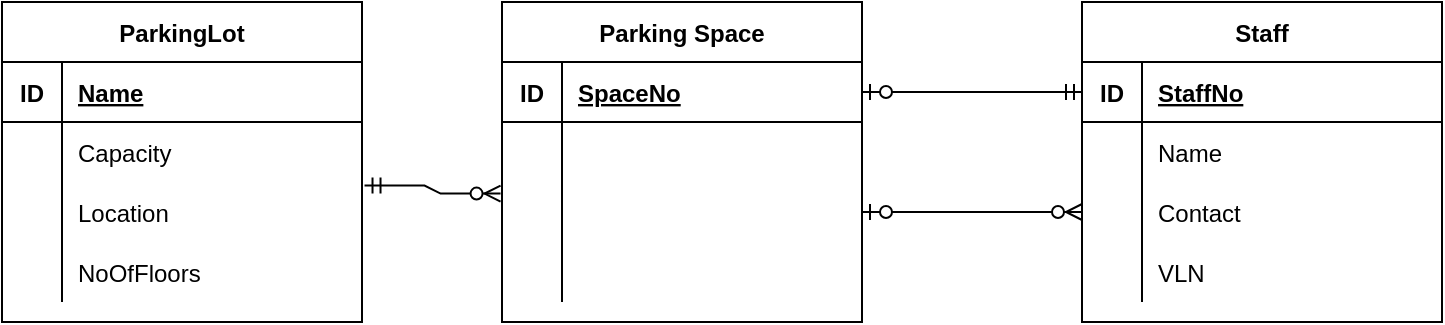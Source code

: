 <mxfile version="20.3.7" type="device"><diagram id="-Zmx85gqijIcIilCct_7" name="Page-1"><mxGraphModel dx="1038" dy="571" grid="1" gridSize="10" guides="1" tooltips="1" connect="1" arrows="1" fold="1" page="1" pageScale="1" pageWidth="827" pageHeight="1169" math="0" shadow="0"><root><mxCell id="0"/><mxCell id="1" parent="0"/><mxCell id="7-dw2xFlFNuXRp7WYyKM-1" value="ParkingLot" style="shape=table;startSize=30;container=1;collapsible=1;childLayout=tableLayout;fixedRows=1;rowLines=0;fontStyle=1;align=center;resizeLast=1;" vertex="1" parent="1"><mxGeometry x="60" y="200" width="180" height="160" as="geometry"/></mxCell><mxCell id="7-dw2xFlFNuXRp7WYyKM-2" value="" style="shape=tableRow;horizontal=0;startSize=0;swimlaneHead=0;swimlaneBody=0;fillColor=none;collapsible=0;dropTarget=0;points=[[0,0.5],[1,0.5]];portConstraint=eastwest;top=0;left=0;right=0;bottom=1;" vertex="1" parent="7-dw2xFlFNuXRp7WYyKM-1"><mxGeometry y="30" width="180" height="30" as="geometry"/></mxCell><mxCell id="7-dw2xFlFNuXRp7WYyKM-3" value="ID" style="shape=partialRectangle;connectable=0;fillColor=none;top=0;left=0;bottom=0;right=0;fontStyle=1;overflow=hidden;" vertex="1" parent="7-dw2xFlFNuXRp7WYyKM-2"><mxGeometry width="30" height="30" as="geometry"><mxRectangle width="30" height="30" as="alternateBounds"/></mxGeometry></mxCell><mxCell id="7-dw2xFlFNuXRp7WYyKM-4" value="Name" style="shape=partialRectangle;connectable=0;fillColor=none;top=0;left=0;bottom=0;right=0;align=left;spacingLeft=6;fontStyle=5;overflow=hidden;" vertex="1" parent="7-dw2xFlFNuXRp7WYyKM-2"><mxGeometry x="30" width="150" height="30" as="geometry"><mxRectangle width="150" height="30" as="alternateBounds"/></mxGeometry></mxCell><mxCell id="7-dw2xFlFNuXRp7WYyKM-5" value="" style="shape=tableRow;horizontal=0;startSize=0;swimlaneHead=0;swimlaneBody=0;fillColor=none;collapsible=0;dropTarget=0;points=[[0,0.5],[1,0.5]];portConstraint=eastwest;top=0;left=0;right=0;bottom=0;" vertex="1" parent="7-dw2xFlFNuXRp7WYyKM-1"><mxGeometry y="60" width="180" height="30" as="geometry"/></mxCell><mxCell id="7-dw2xFlFNuXRp7WYyKM-6" value="" style="shape=partialRectangle;connectable=0;fillColor=none;top=0;left=0;bottom=0;right=0;editable=1;overflow=hidden;" vertex="1" parent="7-dw2xFlFNuXRp7WYyKM-5"><mxGeometry width="30" height="30" as="geometry"><mxRectangle width="30" height="30" as="alternateBounds"/></mxGeometry></mxCell><mxCell id="7-dw2xFlFNuXRp7WYyKM-7" value="Capacity" style="shape=partialRectangle;connectable=0;fillColor=none;top=0;left=0;bottom=0;right=0;align=left;spacingLeft=6;overflow=hidden;" vertex="1" parent="7-dw2xFlFNuXRp7WYyKM-5"><mxGeometry x="30" width="150" height="30" as="geometry"><mxRectangle width="150" height="30" as="alternateBounds"/></mxGeometry></mxCell><mxCell id="7-dw2xFlFNuXRp7WYyKM-8" value="" style="shape=tableRow;horizontal=0;startSize=0;swimlaneHead=0;swimlaneBody=0;fillColor=none;collapsible=0;dropTarget=0;points=[[0,0.5],[1,0.5]];portConstraint=eastwest;top=0;left=0;right=0;bottom=0;" vertex="1" parent="7-dw2xFlFNuXRp7WYyKM-1"><mxGeometry y="90" width="180" height="30" as="geometry"/></mxCell><mxCell id="7-dw2xFlFNuXRp7WYyKM-9" value="" style="shape=partialRectangle;connectable=0;fillColor=none;top=0;left=0;bottom=0;right=0;editable=1;overflow=hidden;" vertex="1" parent="7-dw2xFlFNuXRp7WYyKM-8"><mxGeometry width="30" height="30" as="geometry"><mxRectangle width="30" height="30" as="alternateBounds"/></mxGeometry></mxCell><mxCell id="7-dw2xFlFNuXRp7WYyKM-10" value="Location" style="shape=partialRectangle;connectable=0;fillColor=none;top=0;left=0;bottom=0;right=0;align=left;spacingLeft=6;overflow=hidden;" vertex="1" parent="7-dw2xFlFNuXRp7WYyKM-8"><mxGeometry x="30" width="150" height="30" as="geometry"><mxRectangle width="150" height="30" as="alternateBounds"/></mxGeometry></mxCell><mxCell id="7-dw2xFlFNuXRp7WYyKM-11" value="" style="shape=tableRow;horizontal=0;startSize=0;swimlaneHead=0;swimlaneBody=0;fillColor=none;collapsible=0;dropTarget=0;points=[[0,0.5],[1,0.5]];portConstraint=eastwest;top=0;left=0;right=0;bottom=0;" vertex="1" parent="7-dw2xFlFNuXRp7WYyKM-1"><mxGeometry y="120" width="180" height="30" as="geometry"/></mxCell><mxCell id="7-dw2xFlFNuXRp7WYyKM-12" value="" style="shape=partialRectangle;connectable=0;fillColor=none;top=0;left=0;bottom=0;right=0;editable=1;overflow=hidden;" vertex="1" parent="7-dw2xFlFNuXRp7WYyKM-11"><mxGeometry width="30" height="30" as="geometry"><mxRectangle width="30" height="30" as="alternateBounds"/></mxGeometry></mxCell><mxCell id="7-dw2xFlFNuXRp7WYyKM-13" value="NoOfFloors" style="shape=partialRectangle;connectable=0;fillColor=none;top=0;left=0;bottom=0;right=0;align=left;spacingLeft=6;overflow=hidden;" vertex="1" parent="7-dw2xFlFNuXRp7WYyKM-11"><mxGeometry x="30" width="150" height="30" as="geometry"><mxRectangle width="150" height="30" as="alternateBounds"/></mxGeometry></mxCell><mxCell id="7-dw2xFlFNuXRp7WYyKM-14" value="Parking Space" style="shape=table;startSize=30;container=1;collapsible=1;childLayout=tableLayout;fixedRows=1;rowLines=0;fontStyle=1;align=center;resizeLast=1;" vertex="1" parent="1"><mxGeometry x="310" y="200" width="180" height="160" as="geometry"/></mxCell><mxCell id="7-dw2xFlFNuXRp7WYyKM-15" value="" style="shape=tableRow;horizontal=0;startSize=0;swimlaneHead=0;swimlaneBody=0;fillColor=none;collapsible=0;dropTarget=0;points=[[0,0.5],[1,0.5]];portConstraint=eastwest;top=0;left=0;right=0;bottom=1;" vertex="1" parent="7-dw2xFlFNuXRp7WYyKM-14"><mxGeometry y="30" width="180" height="30" as="geometry"/></mxCell><mxCell id="7-dw2xFlFNuXRp7WYyKM-16" value="ID" style="shape=partialRectangle;connectable=0;fillColor=none;top=0;left=0;bottom=0;right=0;fontStyle=1;overflow=hidden;" vertex="1" parent="7-dw2xFlFNuXRp7WYyKM-15"><mxGeometry width="30" height="30" as="geometry"><mxRectangle width="30" height="30" as="alternateBounds"/></mxGeometry></mxCell><mxCell id="7-dw2xFlFNuXRp7WYyKM-17" value="SpaceNo" style="shape=partialRectangle;connectable=0;fillColor=none;top=0;left=0;bottom=0;right=0;align=left;spacingLeft=6;fontStyle=5;overflow=hidden;" vertex="1" parent="7-dw2xFlFNuXRp7WYyKM-15"><mxGeometry x="30" width="150" height="30" as="geometry"><mxRectangle width="150" height="30" as="alternateBounds"/></mxGeometry></mxCell><mxCell id="7-dw2xFlFNuXRp7WYyKM-18" value="" style="shape=tableRow;horizontal=0;startSize=0;swimlaneHead=0;swimlaneBody=0;fillColor=none;collapsible=0;dropTarget=0;points=[[0,0.5],[1,0.5]];portConstraint=eastwest;top=0;left=0;right=0;bottom=0;" vertex="1" parent="7-dw2xFlFNuXRp7WYyKM-14"><mxGeometry y="60" width="180" height="30" as="geometry"/></mxCell><mxCell id="7-dw2xFlFNuXRp7WYyKM-19" value="" style="shape=partialRectangle;connectable=0;fillColor=none;top=0;left=0;bottom=0;right=0;editable=1;overflow=hidden;" vertex="1" parent="7-dw2xFlFNuXRp7WYyKM-18"><mxGeometry width="30" height="30" as="geometry"><mxRectangle width="30" height="30" as="alternateBounds"/></mxGeometry></mxCell><mxCell id="7-dw2xFlFNuXRp7WYyKM-20" value="" style="shape=partialRectangle;connectable=0;fillColor=none;top=0;left=0;bottom=0;right=0;align=left;spacingLeft=6;overflow=hidden;" vertex="1" parent="7-dw2xFlFNuXRp7WYyKM-18"><mxGeometry x="30" width="150" height="30" as="geometry"><mxRectangle width="150" height="30" as="alternateBounds"/></mxGeometry></mxCell><mxCell id="7-dw2xFlFNuXRp7WYyKM-21" value="" style="shape=tableRow;horizontal=0;startSize=0;swimlaneHead=0;swimlaneBody=0;fillColor=none;collapsible=0;dropTarget=0;points=[[0,0.5],[1,0.5]];portConstraint=eastwest;top=0;left=0;right=0;bottom=0;" vertex="1" parent="7-dw2xFlFNuXRp7WYyKM-14"><mxGeometry y="90" width="180" height="30" as="geometry"/></mxCell><mxCell id="7-dw2xFlFNuXRp7WYyKM-22" value="" style="shape=partialRectangle;connectable=0;fillColor=none;top=0;left=0;bottom=0;right=0;editable=1;overflow=hidden;" vertex="1" parent="7-dw2xFlFNuXRp7WYyKM-21"><mxGeometry width="30" height="30" as="geometry"><mxRectangle width="30" height="30" as="alternateBounds"/></mxGeometry></mxCell><mxCell id="7-dw2xFlFNuXRp7WYyKM-23" value="" style="shape=partialRectangle;connectable=0;fillColor=none;top=0;left=0;bottom=0;right=0;align=left;spacingLeft=6;overflow=hidden;" vertex="1" parent="7-dw2xFlFNuXRp7WYyKM-21"><mxGeometry x="30" width="150" height="30" as="geometry"><mxRectangle width="150" height="30" as="alternateBounds"/></mxGeometry></mxCell><mxCell id="7-dw2xFlFNuXRp7WYyKM-24" value="" style="shape=tableRow;horizontal=0;startSize=0;swimlaneHead=0;swimlaneBody=0;fillColor=none;collapsible=0;dropTarget=0;points=[[0,0.5],[1,0.5]];portConstraint=eastwest;top=0;left=0;right=0;bottom=0;" vertex="1" parent="7-dw2xFlFNuXRp7WYyKM-14"><mxGeometry y="120" width="180" height="30" as="geometry"/></mxCell><mxCell id="7-dw2xFlFNuXRp7WYyKM-25" value="" style="shape=partialRectangle;connectable=0;fillColor=none;top=0;left=0;bottom=0;right=0;editable=1;overflow=hidden;" vertex="1" parent="7-dw2xFlFNuXRp7WYyKM-24"><mxGeometry width="30" height="30" as="geometry"><mxRectangle width="30" height="30" as="alternateBounds"/></mxGeometry></mxCell><mxCell id="7-dw2xFlFNuXRp7WYyKM-26" value="" style="shape=partialRectangle;connectable=0;fillColor=none;top=0;left=0;bottom=0;right=0;align=left;spacingLeft=6;overflow=hidden;" vertex="1" parent="7-dw2xFlFNuXRp7WYyKM-24"><mxGeometry x="30" width="150" height="30" as="geometry"><mxRectangle width="150" height="30" as="alternateBounds"/></mxGeometry></mxCell><mxCell id="7-dw2xFlFNuXRp7WYyKM-27" value="Staff" style="shape=table;startSize=30;container=1;collapsible=1;childLayout=tableLayout;fixedRows=1;rowLines=0;fontStyle=1;align=center;resizeLast=1;" vertex="1" parent="1"><mxGeometry x="600" y="200" width="180" height="160" as="geometry"/></mxCell><mxCell id="7-dw2xFlFNuXRp7WYyKM-28" value="" style="shape=tableRow;horizontal=0;startSize=0;swimlaneHead=0;swimlaneBody=0;fillColor=none;collapsible=0;dropTarget=0;points=[[0,0.5],[1,0.5]];portConstraint=eastwest;top=0;left=0;right=0;bottom=1;" vertex="1" parent="7-dw2xFlFNuXRp7WYyKM-27"><mxGeometry y="30" width="180" height="30" as="geometry"/></mxCell><mxCell id="7-dw2xFlFNuXRp7WYyKM-29" value="ID" style="shape=partialRectangle;connectable=0;fillColor=none;top=0;left=0;bottom=0;right=0;fontStyle=1;overflow=hidden;" vertex="1" parent="7-dw2xFlFNuXRp7WYyKM-28"><mxGeometry width="30" height="30" as="geometry"><mxRectangle width="30" height="30" as="alternateBounds"/></mxGeometry></mxCell><mxCell id="7-dw2xFlFNuXRp7WYyKM-30" value="StaffNo" style="shape=partialRectangle;connectable=0;fillColor=none;top=0;left=0;bottom=0;right=0;align=left;spacingLeft=6;fontStyle=5;overflow=hidden;" vertex="1" parent="7-dw2xFlFNuXRp7WYyKM-28"><mxGeometry x="30" width="150" height="30" as="geometry"><mxRectangle width="150" height="30" as="alternateBounds"/></mxGeometry></mxCell><mxCell id="7-dw2xFlFNuXRp7WYyKM-31" value="" style="shape=tableRow;horizontal=0;startSize=0;swimlaneHead=0;swimlaneBody=0;fillColor=none;collapsible=0;dropTarget=0;points=[[0,0.5],[1,0.5]];portConstraint=eastwest;top=0;left=0;right=0;bottom=0;" vertex="1" parent="7-dw2xFlFNuXRp7WYyKM-27"><mxGeometry y="60" width="180" height="30" as="geometry"/></mxCell><mxCell id="7-dw2xFlFNuXRp7WYyKM-32" value="" style="shape=partialRectangle;connectable=0;fillColor=none;top=0;left=0;bottom=0;right=0;editable=1;overflow=hidden;" vertex="1" parent="7-dw2xFlFNuXRp7WYyKM-31"><mxGeometry width="30" height="30" as="geometry"><mxRectangle width="30" height="30" as="alternateBounds"/></mxGeometry></mxCell><mxCell id="7-dw2xFlFNuXRp7WYyKM-33" value="Name" style="shape=partialRectangle;connectable=0;fillColor=none;top=0;left=0;bottom=0;right=0;align=left;spacingLeft=6;overflow=hidden;" vertex="1" parent="7-dw2xFlFNuXRp7WYyKM-31"><mxGeometry x="30" width="150" height="30" as="geometry"><mxRectangle width="150" height="30" as="alternateBounds"/></mxGeometry></mxCell><mxCell id="7-dw2xFlFNuXRp7WYyKM-34" value="" style="shape=tableRow;horizontal=0;startSize=0;swimlaneHead=0;swimlaneBody=0;fillColor=none;collapsible=0;dropTarget=0;points=[[0,0.5],[1,0.5]];portConstraint=eastwest;top=0;left=0;right=0;bottom=0;" vertex="1" parent="7-dw2xFlFNuXRp7WYyKM-27"><mxGeometry y="90" width="180" height="30" as="geometry"/></mxCell><mxCell id="7-dw2xFlFNuXRp7WYyKM-35" value="" style="shape=partialRectangle;connectable=0;fillColor=none;top=0;left=0;bottom=0;right=0;editable=1;overflow=hidden;" vertex="1" parent="7-dw2xFlFNuXRp7WYyKM-34"><mxGeometry width="30" height="30" as="geometry"><mxRectangle width="30" height="30" as="alternateBounds"/></mxGeometry></mxCell><mxCell id="7-dw2xFlFNuXRp7WYyKM-36" value="Contact" style="shape=partialRectangle;connectable=0;fillColor=none;top=0;left=0;bottom=0;right=0;align=left;spacingLeft=6;overflow=hidden;" vertex="1" parent="7-dw2xFlFNuXRp7WYyKM-34"><mxGeometry x="30" width="150" height="30" as="geometry"><mxRectangle width="150" height="30" as="alternateBounds"/></mxGeometry></mxCell><mxCell id="7-dw2xFlFNuXRp7WYyKM-37" value="" style="shape=tableRow;horizontal=0;startSize=0;swimlaneHead=0;swimlaneBody=0;fillColor=none;collapsible=0;dropTarget=0;points=[[0,0.5],[1,0.5]];portConstraint=eastwest;top=0;left=0;right=0;bottom=0;" vertex="1" parent="7-dw2xFlFNuXRp7WYyKM-27"><mxGeometry y="120" width="180" height="30" as="geometry"/></mxCell><mxCell id="7-dw2xFlFNuXRp7WYyKM-38" value="" style="shape=partialRectangle;connectable=0;fillColor=none;top=0;left=0;bottom=0;right=0;editable=1;overflow=hidden;" vertex="1" parent="7-dw2xFlFNuXRp7WYyKM-37"><mxGeometry width="30" height="30" as="geometry"><mxRectangle width="30" height="30" as="alternateBounds"/></mxGeometry></mxCell><mxCell id="7-dw2xFlFNuXRp7WYyKM-39" value="VLN" style="shape=partialRectangle;connectable=0;fillColor=none;top=0;left=0;bottom=0;right=0;align=left;spacingLeft=6;overflow=hidden;" vertex="1" parent="7-dw2xFlFNuXRp7WYyKM-37"><mxGeometry x="30" width="150" height="30" as="geometry"><mxRectangle width="150" height="30" as="alternateBounds"/></mxGeometry></mxCell><mxCell id="7-dw2xFlFNuXRp7WYyKM-40" value="" style="edgeStyle=entityRelationEdgeStyle;fontSize=12;html=1;endArrow=ERzeroToMany;startArrow=ERzeroToOne;rounded=0;exitX=1;exitY=0.5;exitDx=0;exitDy=0;entryX=0;entryY=0.5;entryDx=0;entryDy=0;" edge="1" parent="1" source="7-dw2xFlFNuXRp7WYyKM-21" target="7-dw2xFlFNuXRp7WYyKM-34"><mxGeometry width="100" height="100" relative="1" as="geometry"><mxPoint x="500" y="310" as="sourcePoint"/><mxPoint x="570" y="320" as="targetPoint"/></mxGeometry></mxCell><mxCell id="7-dw2xFlFNuXRp7WYyKM-41" value="" style="edgeStyle=entityRelationEdgeStyle;fontSize=12;html=1;endArrow=ERzeroToOne;startArrow=ERmandOne;rounded=0;entryX=1;entryY=0.5;entryDx=0;entryDy=0;exitX=0;exitY=0.5;exitDx=0;exitDy=0;" edge="1" parent="1" source="7-dw2xFlFNuXRp7WYyKM-28" target="7-dw2xFlFNuXRp7WYyKM-15"><mxGeometry width="100" height="100" relative="1" as="geometry"><mxPoint x="530" y="530" as="sourcePoint"/><mxPoint x="630" y="430" as="targetPoint"/></mxGeometry></mxCell><mxCell id="7-dw2xFlFNuXRp7WYyKM-42" value="" style="edgeStyle=entityRelationEdgeStyle;fontSize=12;html=1;endArrow=ERzeroToMany;startArrow=ERmandOne;rounded=0;entryX=-0.004;entryY=1.193;entryDx=0;entryDy=0;entryPerimeter=0;exitX=1.007;exitY=0.06;exitDx=0;exitDy=0;exitPerimeter=0;" edge="1" parent="1" source="7-dw2xFlFNuXRp7WYyKM-8" target="7-dw2xFlFNuXRp7WYyKM-18"><mxGeometry width="100" height="100" relative="1" as="geometry"><mxPoint x="200" y="530" as="sourcePoint"/><mxPoint x="300" y="430" as="targetPoint"/></mxGeometry></mxCell></root></mxGraphModel></diagram></mxfile>